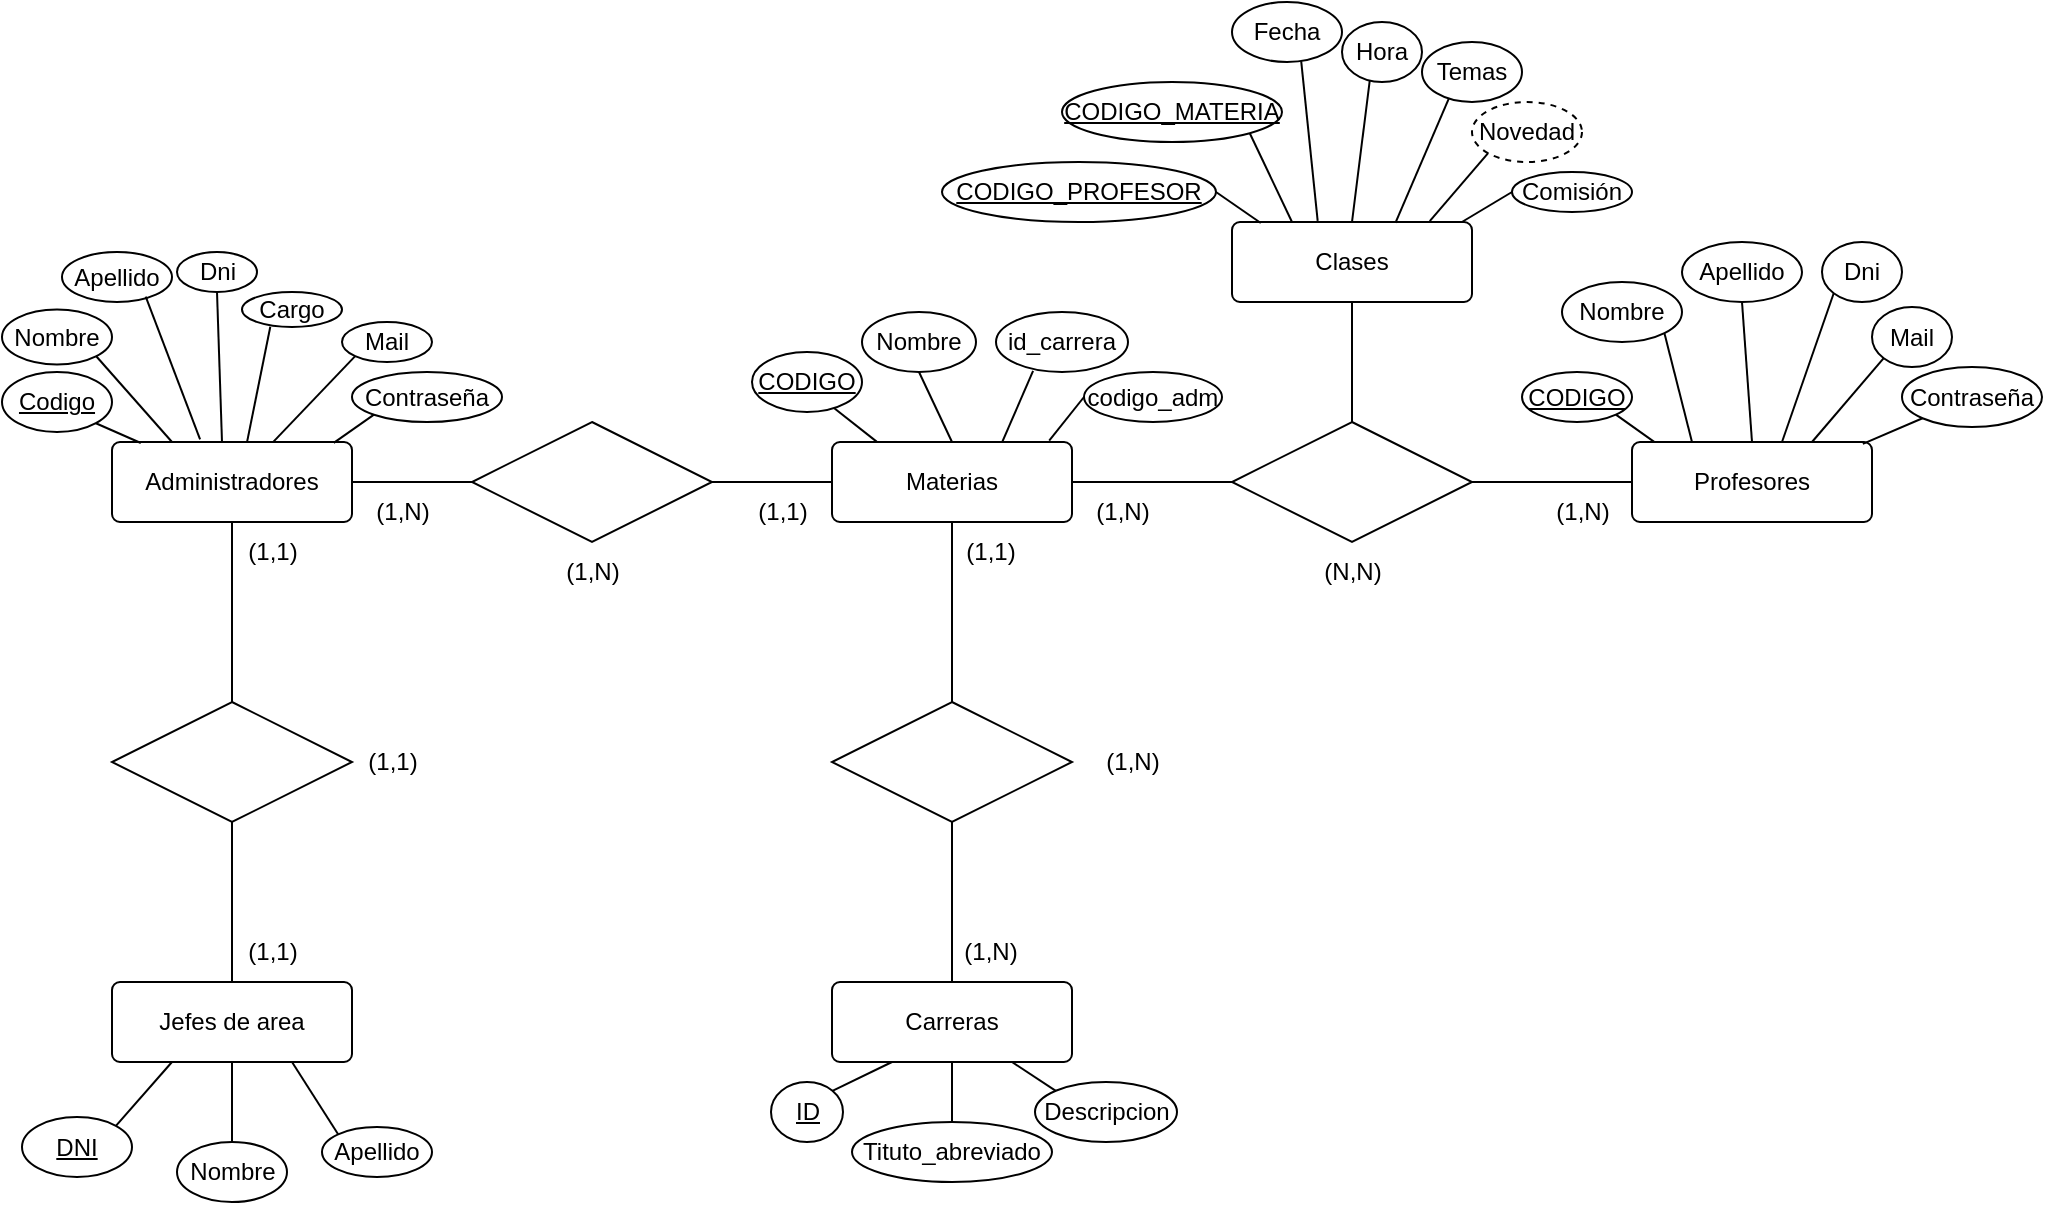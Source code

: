 <mxfile version="22.0.3" type="device">
  <diagram id="R2lEEEUBdFMjLlhIrx00" name="Page-1">
    <mxGraphModel dx="1382" dy="690" grid="1" gridSize="10" guides="1" tooltips="1" connect="1" arrows="1" fold="1" page="1" pageScale="1" pageWidth="850" pageHeight="1100" math="0" shadow="0" extFonts="Permanent Marker^https://fonts.googleapis.com/css?family=Permanent+Marker">
      <root>
        <mxCell id="0" />
        <mxCell id="1" parent="0" />
        <mxCell id="hJiY_V8YvAr-VJmA7IlV-30" value="Materias" style="rounded=1;arcSize=10;whiteSpace=wrap;html=1;align=center;" parent="1" vertex="1">
          <mxGeometry x="565" y="550" width="120" height="40" as="geometry" />
        </mxCell>
        <mxCell id="hJiY_V8YvAr-VJmA7IlV-31" value="Administradores" style="rounded=1;arcSize=10;whiteSpace=wrap;html=1;align=center;" parent="1" vertex="1">
          <mxGeometry x="205" y="550" width="120" height="40" as="geometry" />
        </mxCell>
        <mxCell id="hJiY_V8YvAr-VJmA7IlV-32" value="Profesores" style="rounded=1;arcSize=10;whiteSpace=wrap;html=1;align=center;" parent="1" vertex="1">
          <mxGeometry x="965" y="550" width="120" height="40" as="geometry" />
        </mxCell>
        <mxCell id="hJiY_V8YvAr-VJmA7IlV-33" value="" style="shape=rhombus;perimeter=rhombusPerimeter;whiteSpace=wrap;html=1;align=center;" parent="1" vertex="1">
          <mxGeometry x="765" y="540" width="120" height="60" as="geometry" />
        </mxCell>
        <mxCell id="hJiY_V8YvAr-VJmA7IlV-34" value="" style="endArrow=none;html=1;rounded=0;exitX=1;exitY=0.5;exitDx=0;exitDy=0;entryX=0;entryY=0.5;entryDx=0;entryDy=0;" parent="1" source="hJiY_V8YvAr-VJmA7IlV-30" target="hJiY_V8YvAr-VJmA7IlV-33" edge="1">
          <mxGeometry relative="1" as="geometry">
            <mxPoint x="555" y="660" as="sourcePoint" />
            <mxPoint x="715" y="660" as="targetPoint" />
          </mxGeometry>
        </mxCell>
        <mxCell id="hJiY_V8YvAr-VJmA7IlV-35" value="" style="endArrow=none;html=1;rounded=0;entryX=0;entryY=0.5;entryDx=0;entryDy=0;exitX=1;exitY=0.5;exitDx=0;exitDy=0;" parent="1" source="hJiY_V8YvAr-VJmA7IlV-33" target="hJiY_V8YvAr-VJmA7IlV-32" edge="1">
          <mxGeometry relative="1" as="geometry">
            <mxPoint x="715" y="710" as="sourcePoint" />
            <mxPoint x="715" y="650" as="targetPoint" />
          </mxGeometry>
        </mxCell>
        <mxCell id="hJiY_V8YvAr-VJmA7IlV-36" value="(1,N)" style="text;html=1;align=center;verticalAlign=middle;resizable=0;points=[];autosize=1;strokeColor=none;fillColor=none;" parent="1" vertex="1">
          <mxGeometry x="915" y="570" width="50" height="30" as="geometry" />
        </mxCell>
        <mxCell id="hJiY_V8YvAr-VJmA7IlV-37" value="(1,N)&lt;br&gt;" style="text;html=1;align=center;verticalAlign=middle;resizable=0;points=[];autosize=1;strokeColor=none;fillColor=none;" parent="1" vertex="1">
          <mxGeometry x="685" y="570" width="50" height="30" as="geometry" />
        </mxCell>
        <mxCell id="hJiY_V8YvAr-VJmA7IlV-38" value="" style="shape=rhombus;perimeter=rhombusPerimeter;whiteSpace=wrap;html=1;align=center;" parent="1" vertex="1">
          <mxGeometry x="385" y="540" width="120" height="60" as="geometry" />
        </mxCell>
        <mxCell id="hJiY_V8YvAr-VJmA7IlV-39" value="" style="endArrow=none;html=1;rounded=0;exitX=0;exitY=0.5;exitDx=0;exitDy=0;entryX=1;entryY=0.5;entryDx=0;entryDy=0;" parent="1" source="hJiY_V8YvAr-VJmA7IlV-30" target="hJiY_V8YvAr-VJmA7IlV-38" edge="1">
          <mxGeometry relative="1" as="geometry">
            <mxPoint x="715" y="600" as="sourcePoint" />
            <mxPoint x="715" y="650" as="targetPoint" />
          </mxGeometry>
        </mxCell>
        <mxCell id="hJiY_V8YvAr-VJmA7IlV-40" value="" style="endArrow=none;html=1;rounded=0;exitX=1;exitY=0.5;exitDx=0;exitDy=0;entryX=0;entryY=0.5;entryDx=0;entryDy=0;" parent="1" source="hJiY_V8YvAr-VJmA7IlV-31" target="hJiY_V8YvAr-VJmA7IlV-38" edge="1">
          <mxGeometry relative="1" as="geometry">
            <mxPoint x="725" y="610" as="sourcePoint" />
            <mxPoint x="725" y="660" as="targetPoint" />
          </mxGeometry>
        </mxCell>
        <mxCell id="hJiY_V8YvAr-VJmA7IlV-41" value="Clases" style="rounded=1;arcSize=10;whiteSpace=wrap;html=1;align=center;" parent="1" vertex="1">
          <mxGeometry x="765" y="440" width="120" height="40" as="geometry" />
        </mxCell>
        <mxCell id="hJiY_V8YvAr-VJmA7IlV-42" value="" style="endArrow=none;html=1;rounded=0;exitX=0.5;exitY=0;exitDx=0;exitDy=0;entryX=0.5;entryY=1;entryDx=0;entryDy=0;" parent="1" source="hJiY_V8YvAr-VJmA7IlV-33" target="hJiY_V8YvAr-VJmA7IlV-41" edge="1">
          <mxGeometry relative="1" as="geometry">
            <mxPoint x="355" y="680" as="sourcePoint" />
            <mxPoint x="515" y="680" as="targetPoint" />
          </mxGeometry>
        </mxCell>
        <mxCell id="hJiY_V8YvAr-VJmA7IlV-43" value="(1,N)" style="text;html=1;align=center;verticalAlign=middle;resizable=0;points=[];autosize=1;strokeColor=none;fillColor=none;" parent="1" vertex="1">
          <mxGeometry x="325" y="570" width="50" height="30" as="geometry" />
        </mxCell>
        <mxCell id="hJiY_V8YvAr-VJmA7IlV-44" value="(1,1)" style="text;html=1;align=center;verticalAlign=middle;resizable=0;points=[];autosize=1;strokeColor=none;fillColor=none;" parent="1" vertex="1">
          <mxGeometry x="515" y="570" width="50" height="30" as="geometry" />
        </mxCell>
        <mxCell id="hJiY_V8YvAr-VJmA7IlV-45" value="(N,N)" style="text;html=1;align=center;verticalAlign=middle;resizable=0;points=[];autosize=1;strokeColor=none;fillColor=none;" parent="1" vertex="1">
          <mxGeometry x="800" y="600" width="50" height="30" as="geometry" />
        </mxCell>
        <mxCell id="hJiY_V8YvAr-VJmA7IlV-46" value="(1,N)" style="text;html=1;align=center;verticalAlign=middle;resizable=0;points=[];autosize=1;strokeColor=none;fillColor=none;" parent="1" vertex="1">
          <mxGeometry x="420" y="600" width="50" height="30" as="geometry" />
        </mxCell>
        <mxCell id="hJiY_V8YvAr-VJmA7IlV-47" value="Codigo" style="ellipse;whiteSpace=wrap;html=1;align=center;fontStyle=4;" parent="1" vertex="1">
          <mxGeometry x="150" y="515" width="55" height="30" as="geometry" />
        </mxCell>
        <mxCell id="hJiY_V8YvAr-VJmA7IlV-48" value="Nombre" style="ellipse;whiteSpace=wrap;html=1;align=center;" parent="1" vertex="1">
          <mxGeometry x="150" y="483.75" width="55" height="27.5" as="geometry" />
        </mxCell>
        <mxCell id="hJiY_V8YvAr-VJmA7IlV-49" value="Apellido" style="ellipse;whiteSpace=wrap;html=1;align=center;" parent="1" vertex="1">
          <mxGeometry x="180" y="455" width="55" height="25" as="geometry" />
        </mxCell>
        <mxCell id="hJiY_V8YvAr-VJmA7IlV-50" value="Mail" style="ellipse;whiteSpace=wrap;html=1;align=center;" parent="1" vertex="1">
          <mxGeometry x="320" y="490" width="45" height="20" as="geometry" />
        </mxCell>
        <mxCell id="hJiY_V8YvAr-VJmA7IlV-51" value="Contraseña" style="ellipse;whiteSpace=wrap;html=1;align=center;" parent="1" vertex="1">
          <mxGeometry x="325" y="515" width="75" height="25" as="geometry" />
        </mxCell>
        <mxCell id="hJiY_V8YvAr-VJmA7IlV-52" value="CODIGO" style="ellipse;whiteSpace=wrap;html=1;align=center;fontStyle=4;" parent="1" vertex="1">
          <mxGeometry x="910" y="515" width="55" height="25" as="geometry" />
        </mxCell>
        <mxCell id="hJiY_V8YvAr-VJmA7IlV-53" value="Nombre" style="ellipse;whiteSpace=wrap;html=1;align=center;" parent="1" vertex="1">
          <mxGeometry x="930" y="470" width="60" height="30" as="geometry" />
        </mxCell>
        <mxCell id="hJiY_V8YvAr-VJmA7IlV-54" value="Apellido" style="ellipse;whiteSpace=wrap;html=1;align=center;" parent="1" vertex="1">
          <mxGeometry x="990" y="450" width="60" height="30" as="geometry" />
        </mxCell>
        <mxCell id="hJiY_V8YvAr-VJmA7IlV-55" value="Mail" style="ellipse;whiteSpace=wrap;html=1;align=center;" parent="1" vertex="1">
          <mxGeometry x="1085" y="482.5" width="40" height="30" as="geometry" />
        </mxCell>
        <mxCell id="hJiY_V8YvAr-VJmA7IlV-56" value="Contraseña" style="ellipse;whiteSpace=wrap;html=1;align=center;" parent="1" vertex="1">
          <mxGeometry x="1100" y="512.5" width="70" height="30" as="geometry" />
        </mxCell>
        <mxCell id="hJiY_V8YvAr-VJmA7IlV-57" value="Nombre" style="ellipse;whiteSpace=wrap;html=1;align=center;" parent="1" vertex="1">
          <mxGeometry x="580" y="485" width="57" height="30" as="geometry" />
        </mxCell>
        <mxCell id="hJiY_V8YvAr-VJmA7IlV-58" value="CODIGO" style="ellipse;whiteSpace=wrap;html=1;align=center;fontStyle=4;" parent="1" vertex="1">
          <mxGeometry x="525" y="505" width="55" height="30" as="geometry" />
        </mxCell>
        <mxCell id="hJiY_V8YvAr-VJmA7IlV-59" value="id_carrera" style="ellipse;whiteSpace=wrap;html=1;align=center;" parent="1" vertex="1">
          <mxGeometry x="647" y="485" width="66" height="30" as="geometry" />
        </mxCell>
        <mxCell id="hJiY_V8YvAr-VJmA7IlV-60" value="CODIGO_PROFESOR" style="ellipse;whiteSpace=wrap;html=1;align=center;fontStyle=4;" parent="1" vertex="1">
          <mxGeometry x="620" y="410" width="137" height="30" as="geometry" />
        </mxCell>
        <mxCell id="hJiY_V8YvAr-VJmA7IlV-61" value="CODIGO_MATERIA" style="ellipse;whiteSpace=wrap;html=1;align=center;fontStyle=4;" parent="1" vertex="1">
          <mxGeometry x="680" y="370" width="110" height="30" as="geometry" />
        </mxCell>
        <mxCell id="hJiY_V8YvAr-VJmA7IlV-62" value="Fecha" style="ellipse;whiteSpace=wrap;html=1;align=center;" parent="1" vertex="1">
          <mxGeometry x="765" y="330" width="55" height="30" as="geometry" />
        </mxCell>
        <mxCell id="hJiY_V8YvAr-VJmA7IlV-63" value="Hora" style="ellipse;whiteSpace=wrap;html=1;align=center;" parent="1" vertex="1">
          <mxGeometry x="820" y="340" width="40" height="30" as="geometry" />
        </mxCell>
        <mxCell id="hJiY_V8YvAr-VJmA7IlV-64" value="Temas" style="ellipse;whiteSpace=wrap;html=1;align=center;" parent="1" vertex="1">
          <mxGeometry x="860" y="350" width="50" height="30" as="geometry" />
        </mxCell>
        <mxCell id="hJiY_V8YvAr-VJmA7IlV-66" value="Novedad" style="ellipse;whiteSpace=wrap;html=1;align=center;dashed=1;" parent="1" vertex="1">
          <mxGeometry x="885" y="380" width="55" height="30" as="geometry" />
        </mxCell>
        <mxCell id="hJiY_V8YvAr-VJmA7IlV-71" value="" style="endArrow=none;html=1;rounded=0;exitX=1;exitY=1;exitDx=0;exitDy=0;entryX=0.12;entryY=0.012;entryDx=0;entryDy=0;entryPerimeter=0;" parent="1" source="hJiY_V8YvAr-VJmA7IlV-47" target="hJiY_V8YvAr-VJmA7IlV-31" edge="1">
          <mxGeometry relative="1" as="geometry">
            <mxPoint x="230" y="520" as="sourcePoint" />
            <mxPoint x="390" y="520" as="targetPoint" />
          </mxGeometry>
        </mxCell>
        <mxCell id="hJiY_V8YvAr-VJmA7IlV-72" value="" style="endArrow=none;html=1;rounded=0;exitX=1;exitY=1;exitDx=0;exitDy=0;entryX=0.25;entryY=0;entryDx=0;entryDy=0;" parent="1" source="hJiY_V8YvAr-VJmA7IlV-48" target="hJiY_V8YvAr-VJmA7IlV-31" edge="1">
          <mxGeometry relative="1" as="geometry">
            <mxPoint x="218" y="546" as="sourcePoint" />
            <mxPoint x="229" y="560" as="targetPoint" />
          </mxGeometry>
        </mxCell>
        <mxCell id="hJiY_V8YvAr-VJmA7IlV-73" value="" style="endArrow=none;html=1;rounded=0;exitX=0.761;exitY=0.891;exitDx=0;exitDy=0;exitPerimeter=0;entryX=0.367;entryY=-0.032;entryDx=0;entryDy=0;entryPerimeter=0;" parent="1" source="hJiY_V8YvAr-VJmA7IlV-49" target="hJiY_V8YvAr-VJmA7IlV-31" edge="1">
          <mxGeometry relative="1" as="geometry">
            <mxPoint x="236" y="506" as="sourcePoint" />
            <mxPoint x="260" y="540" as="targetPoint" />
          </mxGeometry>
        </mxCell>
        <mxCell id="hJiY_V8YvAr-VJmA7IlV-74" value="" style="endArrow=none;html=1;rounded=0;exitX=0;exitY=1;exitDx=0;exitDy=0;entryX=0.671;entryY=0.001;entryDx=0;entryDy=0;entryPerimeter=0;" parent="1" source="hJiY_V8YvAr-VJmA7IlV-50" target="hJiY_V8YvAr-VJmA7IlV-31" edge="1">
          <mxGeometry relative="1" as="geometry">
            <mxPoint x="236" y="506" as="sourcePoint" />
            <mxPoint x="245" y="560" as="targetPoint" />
          </mxGeometry>
        </mxCell>
        <mxCell id="hJiY_V8YvAr-VJmA7IlV-75" value="" style="endArrow=none;html=1;rounded=0;exitX=0;exitY=1;exitDx=0;exitDy=0;entryX=0.924;entryY=0.011;entryDx=0;entryDy=0;entryPerimeter=0;" parent="1" source="hJiY_V8YvAr-VJmA7IlV-51" target="hJiY_V8YvAr-VJmA7IlV-31" edge="1">
          <mxGeometry relative="1" as="geometry">
            <mxPoint x="218" y="546" as="sourcePoint" />
            <mxPoint x="229" y="560" as="targetPoint" />
          </mxGeometry>
        </mxCell>
        <mxCell id="hJiY_V8YvAr-VJmA7IlV-76" value="" style="endArrow=none;html=1;rounded=0;exitX=0.745;exitY=0.933;exitDx=0;exitDy=0;exitPerimeter=0;entryX=0.186;entryY=-0.005;entryDx=0;entryDy=0;entryPerimeter=0;" parent="1" source="hJiY_V8YvAr-VJmA7IlV-58" target="hJiY_V8YvAr-VJmA7IlV-30" edge="1">
          <mxGeometry relative="1" as="geometry">
            <mxPoint x="570" y="540" as="sourcePoint" />
            <mxPoint x="730" y="540" as="targetPoint" />
          </mxGeometry>
        </mxCell>
        <mxCell id="hJiY_V8YvAr-VJmA7IlV-77" value="" style="endArrow=none;html=1;rounded=0;exitX=0.5;exitY=1;exitDx=0;exitDy=0;entryX=0.5;entryY=0;entryDx=0;entryDy=0;" parent="1" source="hJiY_V8YvAr-VJmA7IlV-57" target="hJiY_V8YvAr-VJmA7IlV-30" edge="1">
          <mxGeometry relative="1" as="geometry">
            <mxPoint x="576" y="543" as="sourcePoint" />
            <mxPoint x="597" y="560" as="targetPoint" />
          </mxGeometry>
        </mxCell>
        <mxCell id="hJiY_V8YvAr-VJmA7IlV-78" value="" style="endArrow=none;html=1;rounded=0;exitX=0.281;exitY=0.981;exitDx=0;exitDy=0;entryX=0.71;entryY=-0.004;entryDx=0;entryDy=0;entryPerimeter=0;exitPerimeter=0;" parent="1" source="hJiY_V8YvAr-VJmA7IlV-59" target="hJiY_V8YvAr-VJmA7IlV-30" edge="1">
          <mxGeometry relative="1" as="geometry">
            <mxPoint x="635" y="540" as="sourcePoint" />
            <mxPoint x="635" y="560" as="targetPoint" />
          </mxGeometry>
        </mxCell>
        <mxCell id="hJiY_V8YvAr-VJmA7IlV-79" value="" style="endArrow=none;html=1;rounded=0;exitX=1;exitY=0.5;exitDx=0;exitDy=0;entryX=0.12;entryY=0.012;entryDx=0;entryDy=0;entryPerimeter=0;" parent="1" source="hJiY_V8YvAr-VJmA7IlV-60" target="hJiY_V8YvAr-VJmA7IlV-41" edge="1">
          <mxGeometry relative="1" as="geometry">
            <mxPoint x="760" y="410" as="sourcePoint" />
            <mxPoint x="920" y="410" as="targetPoint" />
          </mxGeometry>
        </mxCell>
        <mxCell id="hJiY_V8YvAr-VJmA7IlV-80" value="" style="endArrow=none;html=1;rounded=0;exitX=1;exitY=1;exitDx=0;exitDy=0;entryX=0.25;entryY=0;entryDx=0;entryDy=0;" parent="1" source="hJiY_V8YvAr-VJmA7IlV-61" target="hJiY_V8YvAr-VJmA7IlV-41" edge="1">
          <mxGeometry relative="1" as="geometry">
            <mxPoint x="767" y="435" as="sourcePoint" />
            <mxPoint x="805" y="450" as="targetPoint" />
          </mxGeometry>
        </mxCell>
        <mxCell id="hJiY_V8YvAr-VJmA7IlV-81" value="" style="endArrow=none;html=1;rounded=0;exitX=0.629;exitY=0.987;exitDx=0;exitDy=0;entryX=0.357;entryY=-0.014;entryDx=0;entryDy=0;entryPerimeter=0;exitPerimeter=0;" parent="1" source="hJiY_V8YvAr-VJmA7IlV-62" target="hJiY_V8YvAr-VJmA7IlV-41" edge="1">
          <mxGeometry relative="1" as="geometry">
            <mxPoint x="800" y="395" as="sourcePoint" />
            <mxPoint x="805" y="450" as="targetPoint" />
          </mxGeometry>
        </mxCell>
        <mxCell id="hJiY_V8YvAr-VJmA7IlV-82" value="" style="endArrow=none;html=1;rounded=0;exitX=0.347;exitY=0.971;exitDx=0;exitDy=0;entryX=0.5;entryY=0;entryDx=0;entryDy=0;exitPerimeter=0;" parent="1" source="hJiY_V8YvAr-VJmA7IlV-63" target="hJiY_V8YvAr-VJmA7IlV-41" edge="1">
          <mxGeometry relative="1" as="geometry">
            <mxPoint x="803" y="370" as="sourcePoint" />
            <mxPoint x="818" y="449" as="targetPoint" />
          </mxGeometry>
        </mxCell>
        <mxCell id="hJiY_V8YvAr-VJmA7IlV-85" value="" style="endArrow=none;html=1;rounded=0;exitX=0.269;exitY=0.94;exitDx=0;exitDy=0;entryX=0.681;entryY=0.012;entryDx=0;entryDy=0;entryPerimeter=0;exitPerimeter=0;" parent="1" source="hJiY_V8YvAr-VJmA7IlV-64" target="hJiY_V8YvAr-VJmA7IlV-41" edge="1">
          <mxGeometry relative="1" as="geometry">
            <mxPoint x="848" y="366" as="sourcePoint" />
            <mxPoint x="835" y="450" as="targetPoint" />
          </mxGeometry>
        </mxCell>
        <mxCell id="hJiY_V8YvAr-VJmA7IlV-86" value="" style="endArrow=none;html=1;rounded=0;exitX=0;exitY=1;exitDx=0;exitDy=0;entryX=0.824;entryY=-0.01;entryDx=0;entryDy=0;entryPerimeter=0;" parent="1" source="hJiY_V8YvAr-VJmA7IlV-66" target="hJiY_V8YvAr-VJmA7IlV-41" edge="1">
          <mxGeometry relative="1" as="geometry">
            <mxPoint x="880" y="385" as="sourcePoint" />
            <mxPoint x="857" y="450" as="targetPoint" />
          </mxGeometry>
        </mxCell>
        <mxCell id="hJiY_V8YvAr-VJmA7IlV-87" value="" style="endArrow=none;html=1;rounded=0;exitX=1;exitY=1;exitDx=0;exitDy=0;entryX=0.094;entryY=0.002;entryDx=0;entryDy=0;entryPerimeter=0;" parent="1" source="hJiY_V8YvAr-VJmA7IlV-52" target="hJiY_V8YvAr-VJmA7IlV-32" edge="1">
          <mxGeometry relative="1" as="geometry">
            <mxPoint x="990" y="530" as="sourcePoint" />
            <mxPoint x="1150" y="530" as="targetPoint" />
          </mxGeometry>
        </mxCell>
        <mxCell id="hJiY_V8YvAr-VJmA7IlV-88" value="" style="endArrow=none;html=1;rounded=0;exitX=1;exitY=1;exitDx=0;exitDy=0;entryX=0.25;entryY=0;entryDx=0;entryDy=0;" parent="1" source="hJiY_V8YvAr-VJmA7IlV-53" target="hJiY_V8YvAr-VJmA7IlV-32" edge="1">
          <mxGeometry relative="1" as="geometry">
            <mxPoint x="978" y="551" as="sourcePoint" />
            <mxPoint x="1005" y="560" as="targetPoint" />
          </mxGeometry>
        </mxCell>
        <mxCell id="hJiY_V8YvAr-VJmA7IlV-89" value="" style="endArrow=none;html=1;rounded=0;exitX=0.5;exitY=1;exitDx=0;exitDy=0;entryX=0.5;entryY=0;entryDx=0;entryDy=0;" parent="1" source="hJiY_V8YvAr-VJmA7IlV-54" target="hJiY_V8YvAr-VJmA7IlV-32" edge="1">
          <mxGeometry relative="1" as="geometry">
            <mxPoint x="996" y="511" as="sourcePoint" />
            <mxPoint x="1020" y="560" as="targetPoint" />
          </mxGeometry>
        </mxCell>
        <mxCell id="hJiY_V8YvAr-VJmA7IlV-90" value="" style="endArrow=none;html=1;rounded=0;exitX=0;exitY=1;exitDx=0;exitDy=0;entryX=0.75;entryY=0;entryDx=0;entryDy=0;" parent="1" source="hJiY_V8YvAr-VJmA7IlV-55" target="hJiY_V8YvAr-VJmA7IlV-32" edge="1">
          <mxGeometry relative="1" as="geometry">
            <mxPoint x="1035" y="490" as="sourcePoint" />
            <mxPoint x="1035" y="560" as="targetPoint" />
          </mxGeometry>
        </mxCell>
        <mxCell id="hJiY_V8YvAr-VJmA7IlV-91" value="" style="endArrow=none;html=1;rounded=0;exitX=0;exitY=1;exitDx=0;exitDy=0;entryX=0.962;entryY=0.024;entryDx=0;entryDy=0;entryPerimeter=0;" parent="1" source="hJiY_V8YvAr-VJmA7IlV-56" target="hJiY_V8YvAr-VJmA7IlV-32" edge="1">
          <mxGeometry relative="1" as="geometry">
            <mxPoint x="1084" y="511" as="sourcePoint" />
            <mxPoint x="1065" y="560" as="targetPoint" />
          </mxGeometry>
        </mxCell>
        <mxCell id="s2HehjkY-TPH75RVqe5m-1" value="" style="shape=rhombus;perimeter=rhombusPerimeter;whiteSpace=wrap;html=1;align=center;" parent="1" vertex="1">
          <mxGeometry x="565" y="680" width="120" height="60" as="geometry" />
        </mxCell>
        <mxCell id="s2HehjkY-TPH75RVqe5m-2" value="Carreras" style="rounded=1;arcSize=10;whiteSpace=wrap;html=1;align=center;" parent="1" vertex="1">
          <mxGeometry x="565" y="820" width="120" height="40" as="geometry" />
        </mxCell>
        <mxCell id="s2HehjkY-TPH75RVqe5m-5" value="" style="endArrow=none;html=1;rounded=0;exitX=0.5;exitY=1;exitDx=0;exitDy=0;entryX=0.5;entryY=0;entryDx=0;entryDy=0;" parent="1" source="hJiY_V8YvAr-VJmA7IlV-30" target="s2HehjkY-TPH75RVqe5m-1" edge="1">
          <mxGeometry relative="1" as="geometry">
            <mxPoint x="530" y="670" as="sourcePoint" />
            <mxPoint x="690" y="670" as="targetPoint" />
          </mxGeometry>
        </mxCell>
        <mxCell id="s2HehjkY-TPH75RVqe5m-6" value="" style="endArrow=none;html=1;rounded=0;exitX=0.5;exitY=1;exitDx=0;exitDy=0;entryX=0.5;entryY=0;entryDx=0;entryDy=0;" parent="1" source="s2HehjkY-TPH75RVqe5m-1" target="s2HehjkY-TPH75RVqe5m-2" edge="1">
          <mxGeometry relative="1" as="geometry">
            <mxPoint x="635" y="600" as="sourcePoint" />
            <mxPoint x="635" y="690" as="targetPoint" />
          </mxGeometry>
        </mxCell>
        <mxCell id="s2HehjkY-TPH75RVqe5m-7" value="(1,1)" style="text;html=1;align=center;verticalAlign=middle;resizable=0;points=[];autosize=1;strokeColor=none;fillColor=none;" parent="1" vertex="1">
          <mxGeometry x="619" y="590" width="50" height="30" as="geometry" />
        </mxCell>
        <mxCell id="s2HehjkY-TPH75RVqe5m-8" value="(1,N)&lt;br&gt;" style="text;html=1;align=center;verticalAlign=middle;resizable=0;points=[];autosize=1;strokeColor=none;fillColor=none;" parent="1" vertex="1">
          <mxGeometry x="619" y="790" width="50" height="30" as="geometry" />
        </mxCell>
        <mxCell id="s2HehjkY-TPH75RVqe5m-9" value="(1,N)" style="text;html=1;align=center;verticalAlign=middle;resizable=0;points=[];autosize=1;strokeColor=none;fillColor=none;" parent="1" vertex="1">
          <mxGeometry x="690" y="695" width="50" height="30" as="geometry" />
        </mxCell>
        <mxCell id="s2HehjkY-TPH75RVqe5m-10" value="Dni" style="ellipse;whiteSpace=wrap;html=1;align=center;" parent="1" vertex="1">
          <mxGeometry x="237.5" y="455" width="40" height="20" as="geometry" />
        </mxCell>
        <mxCell id="s2HehjkY-TPH75RVqe5m-11" value="" style="endArrow=none;html=1;rounded=0;exitX=0.5;exitY=1;exitDx=0;exitDy=0;" parent="1" source="s2HehjkY-TPH75RVqe5m-10" edge="1">
          <mxGeometry relative="1" as="geometry">
            <mxPoint x="270" y="510" as="sourcePoint" />
            <mxPoint x="260" y="550" as="targetPoint" />
          </mxGeometry>
        </mxCell>
        <mxCell id="s2HehjkY-TPH75RVqe5m-12" value="Cargo" style="ellipse;whiteSpace=wrap;html=1;align=center;" parent="1" vertex="1">
          <mxGeometry x="270" y="475" width="50" height="17.5" as="geometry" />
        </mxCell>
        <mxCell id="s2HehjkY-TPH75RVqe5m-13" value="" style="endArrow=none;html=1;rounded=0;exitX=0.283;exitY=0.992;exitDx=0;exitDy=0;exitPerimeter=0;entryX=0.562;entryY=0.011;entryDx=0;entryDy=0;entryPerimeter=0;" parent="1" source="s2HehjkY-TPH75RVqe5m-12" target="hJiY_V8YvAr-VJmA7IlV-31" edge="1">
          <mxGeometry relative="1" as="geometry">
            <mxPoint x="270" y="520" as="sourcePoint" />
            <mxPoint x="430" y="520" as="targetPoint" />
          </mxGeometry>
        </mxCell>
        <mxCell id="s2HehjkY-TPH75RVqe5m-14" value="codigo_adm" style="ellipse;whiteSpace=wrap;html=1;align=center;" parent="1" vertex="1">
          <mxGeometry x="691" y="515" width="69" height="25" as="geometry" />
        </mxCell>
        <mxCell id="s2HehjkY-TPH75RVqe5m-15" value="" style="endArrow=none;html=1;rounded=0;exitX=0;exitY=0.5;exitDx=0;exitDy=0;entryX=0.905;entryY=-0.018;entryDx=0;entryDy=0;entryPerimeter=0;" parent="1" source="s2HehjkY-TPH75RVqe5m-14" target="hJiY_V8YvAr-VJmA7IlV-30" edge="1">
          <mxGeometry relative="1" as="geometry">
            <mxPoint x="667" y="521" as="sourcePoint" />
            <mxPoint x="652" y="558" as="targetPoint" />
          </mxGeometry>
        </mxCell>
        <mxCell id="s2HehjkY-TPH75RVqe5m-16" value="ID" style="ellipse;whiteSpace=wrap;html=1;align=center;fontStyle=4;" parent="1" vertex="1">
          <mxGeometry x="534.5" y="870" width="36" height="30" as="geometry" />
        </mxCell>
        <mxCell id="s2HehjkY-TPH75RVqe5m-17" value="Tituto_abreviado" style="ellipse;whiteSpace=wrap;html=1;align=center;" parent="1" vertex="1">
          <mxGeometry x="575" y="890" width="100" height="30" as="geometry" />
        </mxCell>
        <mxCell id="s2HehjkY-TPH75RVqe5m-18" value="Descripcion" style="ellipse;whiteSpace=wrap;html=1;align=center;" parent="1" vertex="1">
          <mxGeometry x="666.5" y="870" width="71" height="30" as="geometry" />
        </mxCell>
        <mxCell id="s2HehjkY-TPH75RVqe5m-19" value="" style="endArrow=none;html=1;rounded=0;exitX=1;exitY=0;exitDx=0;exitDy=0;entryX=0.25;entryY=1;entryDx=0;entryDy=0;" parent="1" source="s2HehjkY-TPH75RVqe5m-16" target="s2HehjkY-TPH75RVqe5m-2" edge="1">
          <mxGeometry relative="1" as="geometry">
            <mxPoint x="580" y="940" as="sourcePoint" />
            <mxPoint x="740" y="940" as="targetPoint" />
          </mxGeometry>
        </mxCell>
        <mxCell id="s2HehjkY-TPH75RVqe5m-20" value="" style="endArrow=none;html=1;rounded=0;exitX=0.5;exitY=0;exitDx=0;exitDy=0;entryX=0.5;entryY=1;entryDx=0;entryDy=0;" parent="1" source="s2HehjkY-TPH75RVqe5m-17" target="s2HehjkY-TPH75RVqe5m-2" edge="1">
          <mxGeometry relative="1" as="geometry">
            <mxPoint x="582" y="884" as="sourcePoint" />
            <mxPoint x="605" y="870" as="targetPoint" />
          </mxGeometry>
        </mxCell>
        <mxCell id="s2HehjkY-TPH75RVqe5m-21" value="" style="endArrow=none;html=1;rounded=0;exitX=0;exitY=0;exitDx=0;exitDy=0;entryX=0.75;entryY=1;entryDx=0;entryDy=0;" parent="1" source="s2HehjkY-TPH75RVqe5m-18" target="s2HehjkY-TPH75RVqe5m-2" edge="1">
          <mxGeometry relative="1" as="geometry">
            <mxPoint x="582" y="884" as="sourcePoint" />
            <mxPoint x="605" y="870" as="targetPoint" />
          </mxGeometry>
        </mxCell>
        <mxCell id="s2HehjkY-TPH75RVqe5m-22" value="Comisión" style="ellipse;whiteSpace=wrap;html=1;align=center;" parent="1" vertex="1">
          <mxGeometry x="905" y="415" width="60" height="20" as="geometry" />
        </mxCell>
        <mxCell id="s2HehjkY-TPH75RVqe5m-24" value="" style="endArrow=none;html=1;rounded=0;exitX=0;exitY=0.5;exitDx=0;exitDy=0;entryX=0.958;entryY=0;entryDx=0;entryDy=0;entryPerimeter=0;" parent="1" source="s2HehjkY-TPH75RVqe5m-22" target="hJiY_V8YvAr-VJmA7IlV-41" edge="1">
          <mxGeometry relative="1" as="geometry">
            <mxPoint x="903" y="416" as="sourcePoint" />
            <mxPoint x="874" y="450" as="targetPoint" />
          </mxGeometry>
        </mxCell>
        <mxCell id="s2HehjkY-TPH75RVqe5m-25" value="Dni" style="ellipse;whiteSpace=wrap;html=1;align=center;" parent="1" vertex="1">
          <mxGeometry x="1060" y="450" width="40" height="30" as="geometry" />
        </mxCell>
        <mxCell id="s2HehjkY-TPH75RVqe5m-26" value="" style="endArrow=none;html=1;rounded=0;exitX=0;exitY=1;exitDx=0;exitDy=0;" parent="1" source="s2HehjkY-TPH75RVqe5m-25" edge="1">
          <mxGeometry relative="1" as="geometry">
            <mxPoint x="1030" y="490" as="sourcePoint" />
            <mxPoint x="1040" y="550" as="targetPoint" />
          </mxGeometry>
        </mxCell>
        <mxCell id="XWVuSKRcby9mkt543B4H-2" value="Jefes de area" style="rounded=1;arcSize=10;whiteSpace=wrap;html=1;align=center;" vertex="1" parent="1">
          <mxGeometry x="205" y="820" width="120" height="40" as="geometry" />
        </mxCell>
        <mxCell id="XWVuSKRcby9mkt543B4H-3" value="" style="shape=rhombus;perimeter=rhombusPerimeter;whiteSpace=wrap;html=1;align=center;" vertex="1" parent="1">
          <mxGeometry x="205" y="680" width="120" height="60" as="geometry" />
        </mxCell>
        <mxCell id="XWVuSKRcby9mkt543B4H-4" value="" style="endArrow=none;html=1;rounded=0;exitX=0.5;exitY=1;exitDx=0;exitDy=0;entryX=0.5;entryY=0;entryDx=0;entryDy=0;" edge="1" parent="1" source="hJiY_V8YvAr-VJmA7IlV-31" target="XWVuSKRcby9mkt543B4H-3">
          <mxGeometry relative="1" as="geometry">
            <mxPoint x="635" y="600" as="sourcePoint" />
            <mxPoint x="635" y="690" as="targetPoint" />
          </mxGeometry>
        </mxCell>
        <mxCell id="XWVuSKRcby9mkt543B4H-5" value="" style="endArrow=none;html=1;rounded=0;exitX=0.5;exitY=1;exitDx=0;exitDy=0;entryX=0.5;entryY=0;entryDx=0;entryDy=0;" edge="1" parent="1" source="XWVuSKRcby9mkt543B4H-3" target="XWVuSKRcby9mkt543B4H-2">
          <mxGeometry relative="1" as="geometry">
            <mxPoint x="275" y="600" as="sourcePoint" />
            <mxPoint x="275" y="690" as="targetPoint" />
          </mxGeometry>
        </mxCell>
        <mxCell id="XWVuSKRcby9mkt543B4H-7" value="" style="endArrow=none;html=1;rounded=0;entryX=0.25;entryY=1;entryDx=0;entryDy=0;exitX=1;exitY=0;exitDx=0;exitDy=0;" edge="1" parent="1" source="XWVuSKRcby9mkt543B4H-9" target="XWVuSKRcby9mkt543B4H-2">
          <mxGeometry relative="1" as="geometry">
            <mxPoint x="220" y="890" as="sourcePoint" />
            <mxPoint x="270" y="560" as="targetPoint" />
          </mxGeometry>
        </mxCell>
        <mxCell id="XWVuSKRcby9mkt543B4H-9" value="DNI" style="ellipse;whiteSpace=wrap;html=1;align=center;fontStyle=4;" vertex="1" parent="1">
          <mxGeometry x="160" y="887.5" width="55" height="30" as="geometry" />
        </mxCell>
        <mxCell id="XWVuSKRcby9mkt543B4H-10" value="Nombre" style="ellipse;whiteSpace=wrap;html=1;align=center;" vertex="1" parent="1">
          <mxGeometry x="237.5" y="900" width="55" height="30" as="geometry" />
        </mxCell>
        <mxCell id="XWVuSKRcby9mkt543B4H-11" value="Apellido" style="ellipse;whiteSpace=wrap;html=1;align=center;" vertex="1" parent="1">
          <mxGeometry x="310" y="892.5" width="55" height="25" as="geometry" />
        </mxCell>
        <mxCell id="XWVuSKRcby9mkt543B4H-12" value="" style="endArrow=none;html=1;rounded=0;entryX=0.5;entryY=1;entryDx=0;entryDy=0;exitX=0.5;exitY=0;exitDx=0;exitDy=0;" edge="1" parent="1" source="XWVuSKRcby9mkt543B4H-10" target="XWVuSKRcby9mkt543B4H-2">
          <mxGeometry relative="1" as="geometry">
            <mxPoint x="217" y="902" as="sourcePoint" />
            <mxPoint x="245" y="870" as="targetPoint" />
          </mxGeometry>
        </mxCell>
        <mxCell id="XWVuSKRcby9mkt543B4H-13" value="" style="endArrow=none;html=1;rounded=0;entryX=0.75;entryY=1;entryDx=0;entryDy=0;exitX=0;exitY=0;exitDx=0;exitDy=0;" edge="1" parent="1" source="XWVuSKRcby9mkt543B4H-11" target="XWVuSKRcby9mkt543B4H-2">
          <mxGeometry relative="1" as="geometry">
            <mxPoint x="275" y="910" as="sourcePoint" />
            <mxPoint x="275" y="870" as="targetPoint" />
          </mxGeometry>
        </mxCell>
        <mxCell id="XWVuSKRcby9mkt543B4H-14" value="(1,1)" style="text;html=1;align=center;verticalAlign=middle;resizable=0;points=[];autosize=1;strokeColor=none;fillColor=none;" vertex="1" parent="1">
          <mxGeometry x="260" y="590" width="50" height="30" as="geometry" />
        </mxCell>
        <mxCell id="XWVuSKRcby9mkt543B4H-15" value="(1,1)" style="text;html=1;align=center;verticalAlign=middle;resizable=0;points=[];autosize=1;strokeColor=none;fillColor=none;" vertex="1" parent="1">
          <mxGeometry x="260" y="790" width="50" height="30" as="geometry" />
        </mxCell>
        <mxCell id="XWVuSKRcby9mkt543B4H-16" value="(1,1)" style="text;html=1;align=center;verticalAlign=middle;resizable=0;points=[];autosize=1;strokeColor=none;fillColor=none;" vertex="1" parent="1">
          <mxGeometry x="320" y="695" width="50" height="30" as="geometry" />
        </mxCell>
      </root>
    </mxGraphModel>
  </diagram>
</mxfile>
